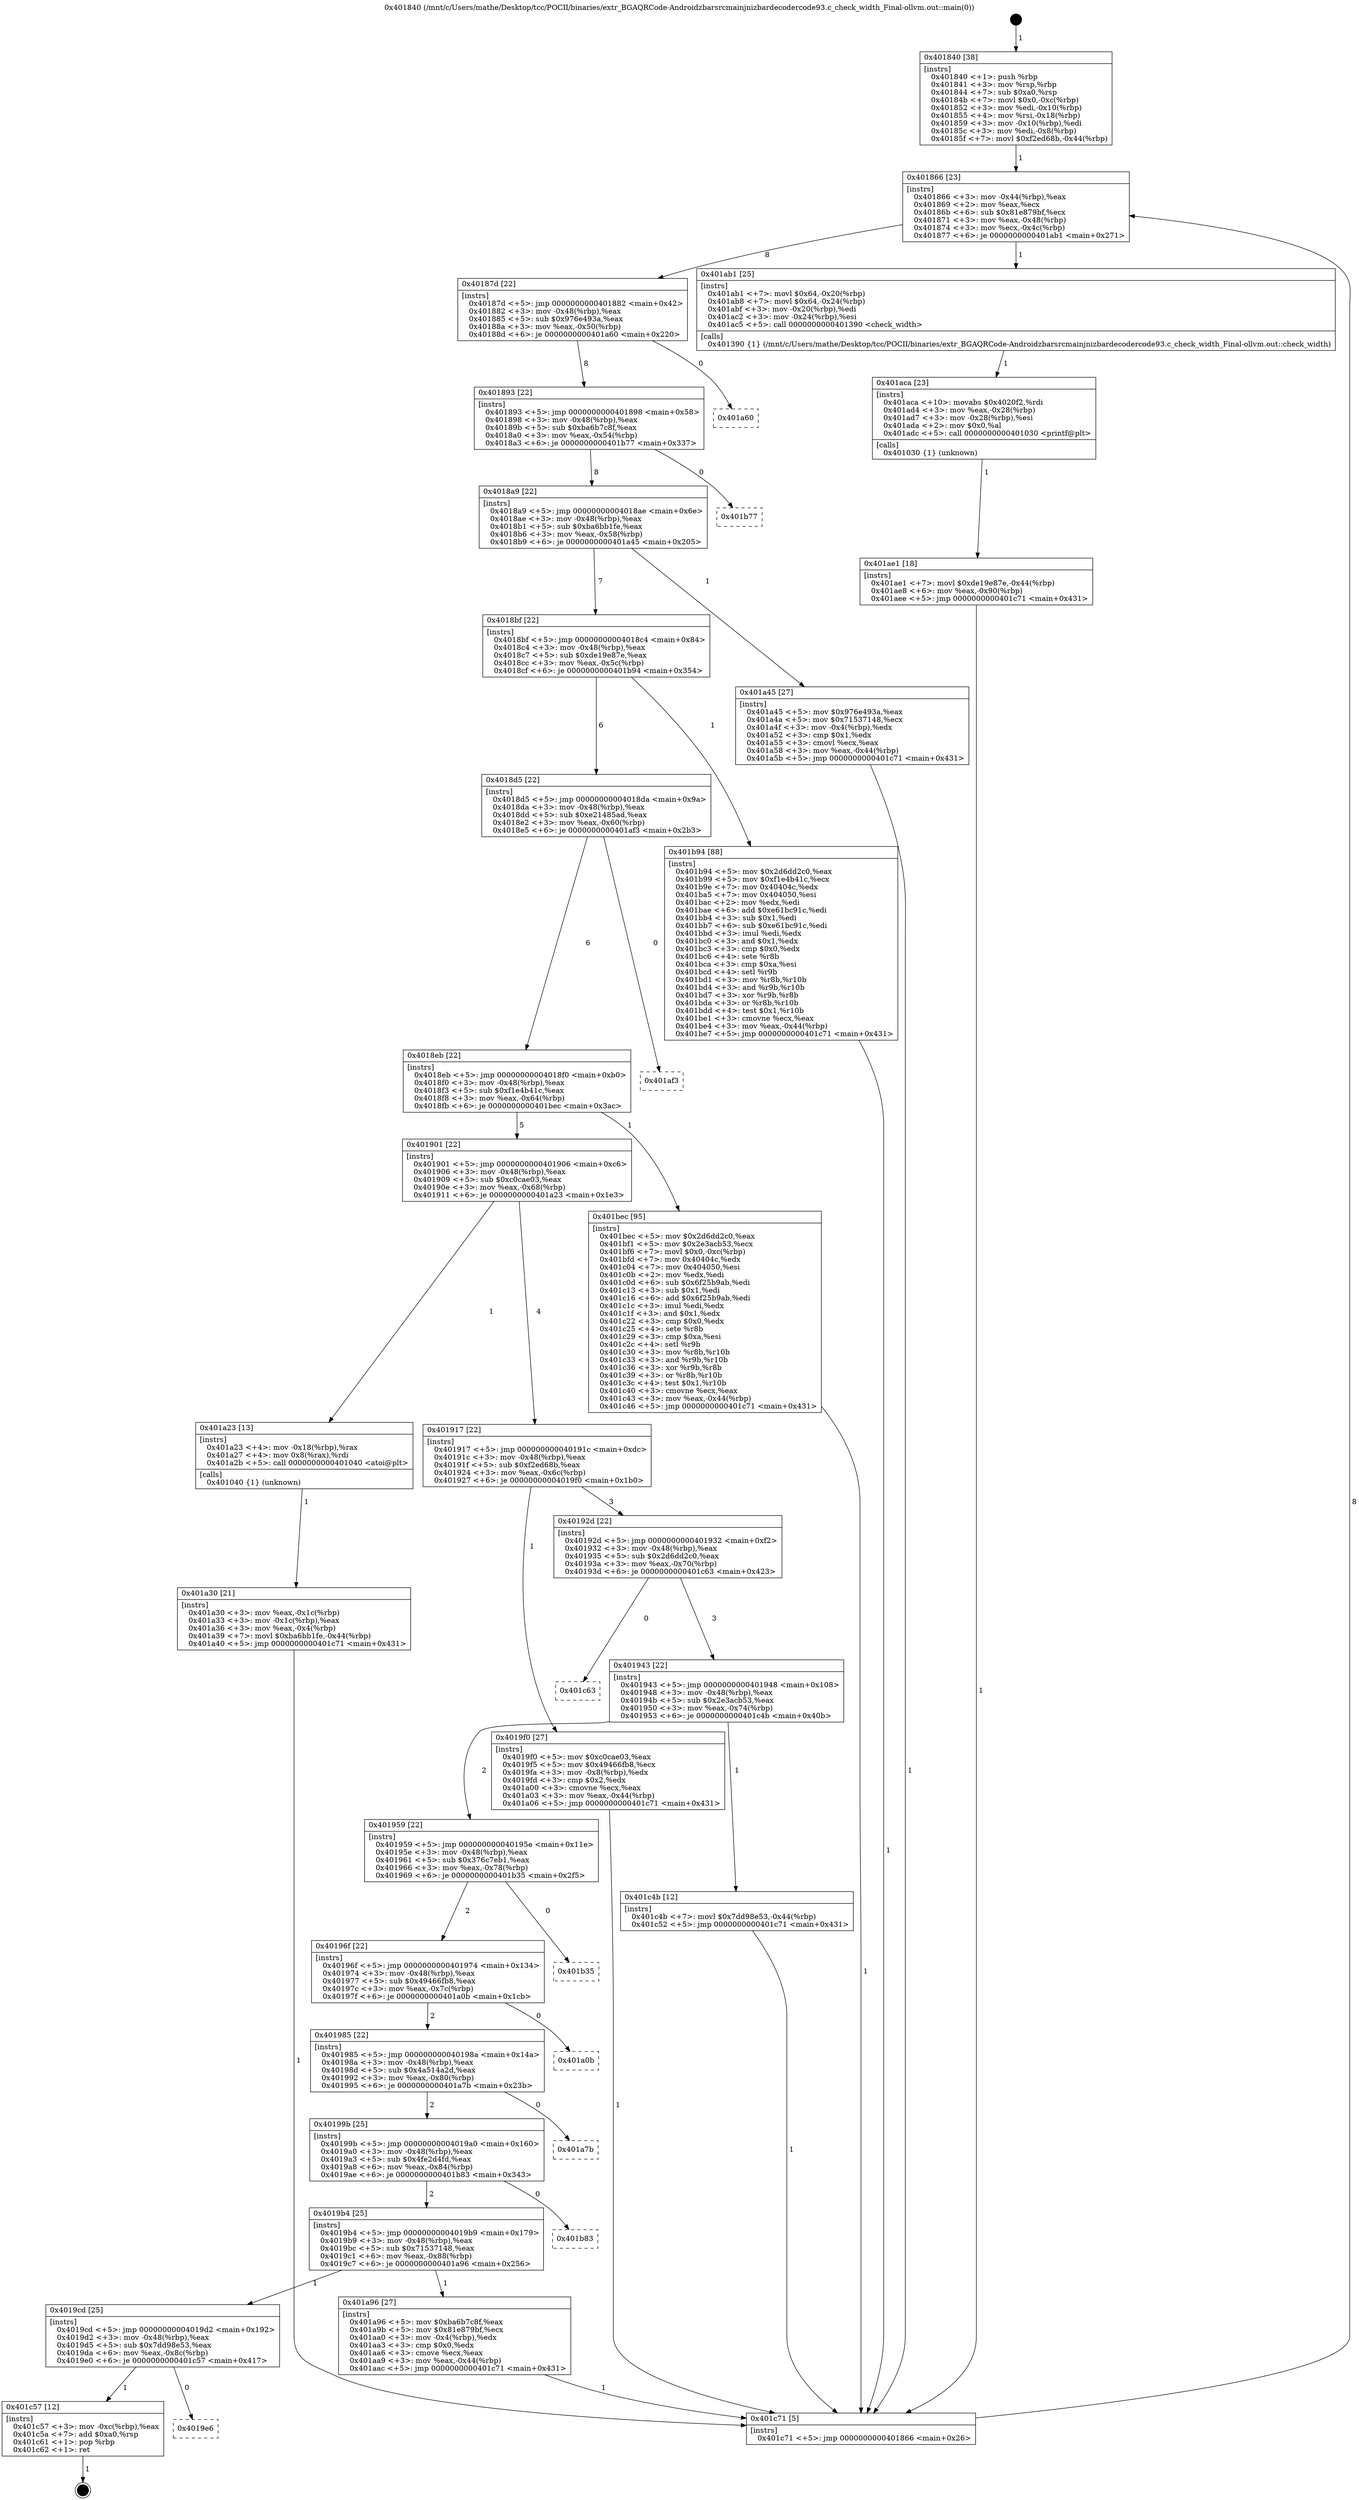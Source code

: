 digraph "0x401840" {
  label = "0x401840 (/mnt/c/Users/mathe/Desktop/tcc/POCII/binaries/extr_BGAQRCode-Androidzbarsrcmainjnizbardecodercode93.c_check_width_Final-ollvm.out::main(0))"
  labelloc = "t"
  node[shape=record]

  Entry [label="",width=0.3,height=0.3,shape=circle,fillcolor=black,style=filled]
  "0x401866" [label="{
     0x401866 [23]\l
     | [instrs]\l
     &nbsp;&nbsp;0x401866 \<+3\>: mov -0x44(%rbp),%eax\l
     &nbsp;&nbsp;0x401869 \<+2\>: mov %eax,%ecx\l
     &nbsp;&nbsp;0x40186b \<+6\>: sub $0x81e879bf,%ecx\l
     &nbsp;&nbsp;0x401871 \<+3\>: mov %eax,-0x48(%rbp)\l
     &nbsp;&nbsp;0x401874 \<+3\>: mov %ecx,-0x4c(%rbp)\l
     &nbsp;&nbsp;0x401877 \<+6\>: je 0000000000401ab1 \<main+0x271\>\l
  }"]
  "0x401ab1" [label="{
     0x401ab1 [25]\l
     | [instrs]\l
     &nbsp;&nbsp;0x401ab1 \<+7\>: movl $0x64,-0x20(%rbp)\l
     &nbsp;&nbsp;0x401ab8 \<+7\>: movl $0x64,-0x24(%rbp)\l
     &nbsp;&nbsp;0x401abf \<+3\>: mov -0x20(%rbp),%edi\l
     &nbsp;&nbsp;0x401ac2 \<+3\>: mov -0x24(%rbp),%esi\l
     &nbsp;&nbsp;0x401ac5 \<+5\>: call 0000000000401390 \<check_width\>\l
     | [calls]\l
     &nbsp;&nbsp;0x401390 \{1\} (/mnt/c/Users/mathe/Desktop/tcc/POCII/binaries/extr_BGAQRCode-Androidzbarsrcmainjnizbardecodercode93.c_check_width_Final-ollvm.out::check_width)\l
  }"]
  "0x40187d" [label="{
     0x40187d [22]\l
     | [instrs]\l
     &nbsp;&nbsp;0x40187d \<+5\>: jmp 0000000000401882 \<main+0x42\>\l
     &nbsp;&nbsp;0x401882 \<+3\>: mov -0x48(%rbp),%eax\l
     &nbsp;&nbsp;0x401885 \<+5\>: sub $0x976e493a,%eax\l
     &nbsp;&nbsp;0x40188a \<+3\>: mov %eax,-0x50(%rbp)\l
     &nbsp;&nbsp;0x40188d \<+6\>: je 0000000000401a60 \<main+0x220\>\l
  }"]
  Exit [label="",width=0.3,height=0.3,shape=circle,fillcolor=black,style=filled,peripheries=2]
  "0x401a60" [label="{
     0x401a60\l
  }", style=dashed]
  "0x401893" [label="{
     0x401893 [22]\l
     | [instrs]\l
     &nbsp;&nbsp;0x401893 \<+5\>: jmp 0000000000401898 \<main+0x58\>\l
     &nbsp;&nbsp;0x401898 \<+3\>: mov -0x48(%rbp),%eax\l
     &nbsp;&nbsp;0x40189b \<+5\>: sub $0xba6b7c8f,%eax\l
     &nbsp;&nbsp;0x4018a0 \<+3\>: mov %eax,-0x54(%rbp)\l
     &nbsp;&nbsp;0x4018a3 \<+6\>: je 0000000000401b77 \<main+0x337\>\l
  }"]
  "0x4019e6" [label="{
     0x4019e6\l
  }", style=dashed]
  "0x401b77" [label="{
     0x401b77\l
  }", style=dashed]
  "0x4018a9" [label="{
     0x4018a9 [22]\l
     | [instrs]\l
     &nbsp;&nbsp;0x4018a9 \<+5\>: jmp 00000000004018ae \<main+0x6e\>\l
     &nbsp;&nbsp;0x4018ae \<+3\>: mov -0x48(%rbp),%eax\l
     &nbsp;&nbsp;0x4018b1 \<+5\>: sub $0xba6bb1fe,%eax\l
     &nbsp;&nbsp;0x4018b6 \<+3\>: mov %eax,-0x58(%rbp)\l
     &nbsp;&nbsp;0x4018b9 \<+6\>: je 0000000000401a45 \<main+0x205\>\l
  }"]
  "0x401c57" [label="{
     0x401c57 [12]\l
     | [instrs]\l
     &nbsp;&nbsp;0x401c57 \<+3\>: mov -0xc(%rbp),%eax\l
     &nbsp;&nbsp;0x401c5a \<+7\>: add $0xa0,%rsp\l
     &nbsp;&nbsp;0x401c61 \<+1\>: pop %rbp\l
     &nbsp;&nbsp;0x401c62 \<+1\>: ret\l
  }"]
  "0x401a45" [label="{
     0x401a45 [27]\l
     | [instrs]\l
     &nbsp;&nbsp;0x401a45 \<+5\>: mov $0x976e493a,%eax\l
     &nbsp;&nbsp;0x401a4a \<+5\>: mov $0x71537148,%ecx\l
     &nbsp;&nbsp;0x401a4f \<+3\>: mov -0x4(%rbp),%edx\l
     &nbsp;&nbsp;0x401a52 \<+3\>: cmp $0x1,%edx\l
     &nbsp;&nbsp;0x401a55 \<+3\>: cmovl %ecx,%eax\l
     &nbsp;&nbsp;0x401a58 \<+3\>: mov %eax,-0x44(%rbp)\l
     &nbsp;&nbsp;0x401a5b \<+5\>: jmp 0000000000401c71 \<main+0x431\>\l
  }"]
  "0x4018bf" [label="{
     0x4018bf [22]\l
     | [instrs]\l
     &nbsp;&nbsp;0x4018bf \<+5\>: jmp 00000000004018c4 \<main+0x84\>\l
     &nbsp;&nbsp;0x4018c4 \<+3\>: mov -0x48(%rbp),%eax\l
     &nbsp;&nbsp;0x4018c7 \<+5\>: sub $0xde19e87e,%eax\l
     &nbsp;&nbsp;0x4018cc \<+3\>: mov %eax,-0x5c(%rbp)\l
     &nbsp;&nbsp;0x4018cf \<+6\>: je 0000000000401b94 \<main+0x354\>\l
  }"]
  "0x401ae1" [label="{
     0x401ae1 [18]\l
     | [instrs]\l
     &nbsp;&nbsp;0x401ae1 \<+7\>: movl $0xde19e87e,-0x44(%rbp)\l
     &nbsp;&nbsp;0x401ae8 \<+6\>: mov %eax,-0x90(%rbp)\l
     &nbsp;&nbsp;0x401aee \<+5\>: jmp 0000000000401c71 \<main+0x431\>\l
  }"]
  "0x401b94" [label="{
     0x401b94 [88]\l
     | [instrs]\l
     &nbsp;&nbsp;0x401b94 \<+5\>: mov $0x2d6dd2c0,%eax\l
     &nbsp;&nbsp;0x401b99 \<+5\>: mov $0xf1e4b41c,%ecx\l
     &nbsp;&nbsp;0x401b9e \<+7\>: mov 0x40404c,%edx\l
     &nbsp;&nbsp;0x401ba5 \<+7\>: mov 0x404050,%esi\l
     &nbsp;&nbsp;0x401bac \<+2\>: mov %edx,%edi\l
     &nbsp;&nbsp;0x401bae \<+6\>: add $0xe61bc91c,%edi\l
     &nbsp;&nbsp;0x401bb4 \<+3\>: sub $0x1,%edi\l
     &nbsp;&nbsp;0x401bb7 \<+6\>: sub $0xe61bc91c,%edi\l
     &nbsp;&nbsp;0x401bbd \<+3\>: imul %edi,%edx\l
     &nbsp;&nbsp;0x401bc0 \<+3\>: and $0x1,%edx\l
     &nbsp;&nbsp;0x401bc3 \<+3\>: cmp $0x0,%edx\l
     &nbsp;&nbsp;0x401bc6 \<+4\>: sete %r8b\l
     &nbsp;&nbsp;0x401bca \<+3\>: cmp $0xa,%esi\l
     &nbsp;&nbsp;0x401bcd \<+4\>: setl %r9b\l
     &nbsp;&nbsp;0x401bd1 \<+3\>: mov %r8b,%r10b\l
     &nbsp;&nbsp;0x401bd4 \<+3\>: and %r9b,%r10b\l
     &nbsp;&nbsp;0x401bd7 \<+3\>: xor %r9b,%r8b\l
     &nbsp;&nbsp;0x401bda \<+3\>: or %r8b,%r10b\l
     &nbsp;&nbsp;0x401bdd \<+4\>: test $0x1,%r10b\l
     &nbsp;&nbsp;0x401be1 \<+3\>: cmovne %ecx,%eax\l
     &nbsp;&nbsp;0x401be4 \<+3\>: mov %eax,-0x44(%rbp)\l
     &nbsp;&nbsp;0x401be7 \<+5\>: jmp 0000000000401c71 \<main+0x431\>\l
  }"]
  "0x4018d5" [label="{
     0x4018d5 [22]\l
     | [instrs]\l
     &nbsp;&nbsp;0x4018d5 \<+5\>: jmp 00000000004018da \<main+0x9a\>\l
     &nbsp;&nbsp;0x4018da \<+3\>: mov -0x48(%rbp),%eax\l
     &nbsp;&nbsp;0x4018dd \<+5\>: sub $0xe21485ad,%eax\l
     &nbsp;&nbsp;0x4018e2 \<+3\>: mov %eax,-0x60(%rbp)\l
     &nbsp;&nbsp;0x4018e5 \<+6\>: je 0000000000401af3 \<main+0x2b3\>\l
  }"]
  "0x401aca" [label="{
     0x401aca [23]\l
     | [instrs]\l
     &nbsp;&nbsp;0x401aca \<+10\>: movabs $0x4020f2,%rdi\l
     &nbsp;&nbsp;0x401ad4 \<+3\>: mov %eax,-0x28(%rbp)\l
     &nbsp;&nbsp;0x401ad7 \<+3\>: mov -0x28(%rbp),%esi\l
     &nbsp;&nbsp;0x401ada \<+2\>: mov $0x0,%al\l
     &nbsp;&nbsp;0x401adc \<+5\>: call 0000000000401030 \<printf@plt\>\l
     | [calls]\l
     &nbsp;&nbsp;0x401030 \{1\} (unknown)\l
  }"]
  "0x401af3" [label="{
     0x401af3\l
  }", style=dashed]
  "0x4018eb" [label="{
     0x4018eb [22]\l
     | [instrs]\l
     &nbsp;&nbsp;0x4018eb \<+5\>: jmp 00000000004018f0 \<main+0xb0\>\l
     &nbsp;&nbsp;0x4018f0 \<+3\>: mov -0x48(%rbp),%eax\l
     &nbsp;&nbsp;0x4018f3 \<+5\>: sub $0xf1e4b41c,%eax\l
     &nbsp;&nbsp;0x4018f8 \<+3\>: mov %eax,-0x64(%rbp)\l
     &nbsp;&nbsp;0x4018fb \<+6\>: je 0000000000401bec \<main+0x3ac\>\l
  }"]
  "0x4019cd" [label="{
     0x4019cd [25]\l
     | [instrs]\l
     &nbsp;&nbsp;0x4019cd \<+5\>: jmp 00000000004019d2 \<main+0x192\>\l
     &nbsp;&nbsp;0x4019d2 \<+3\>: mov -0x48(%rbp),%eax\l
     &nbsp;&nbsp;0x4019d5 \<+5\>: sub $0x7dd98e53,%eax\l
     &nbsp;&nbsp;0x4019da \<+6\>: mov %eax,-0x8c(%rbp)\l
     &nbsp;&nbsp;0x4019e0 \<+6\>: je 0000000000401c57 \<main+0x417\>\l
  }"]
  "0x401bec" [label="{
     0x401bec [95]\l
     | [instrs]\l
     &nbsp;&nbsp;0x401bec \<+5\>: mov $0x2d6dd2c0,%eax\l
     &nbsp;&nbsp;0x401bf1 \<+5\>: mov $0x2e3acb53,%ecx\l
     &nbsp;&nbsp;0x401bf6 \<+7\>: movl $0x0,-0xc(%rbp)\l
     &nbsp;&nbsp;0x401bfd \<+7\>: mov 0x40404c,%edx\l
     &nbsp;&nbsp;0x401c04 \<+7\>: mov 0x404050,%esi\l
     &nbsp;&nbsp;0x401c0b \<+2\>: mov %edx,%edi\l
     &nbsp;&nbsp;0x401c0d \<+6\>: sub $0x6f25b9ab,%edi\l
     &nbsp;&nbsp;0x401c13 \<+3\>: sub $0x1,%edi\l
     &nbsp;&nbsp;0x401c16 \<+6\>: add $0x6f25b9ab,%edi\l
     &nbsp;&nbsp;0x401c1c \<+3\>: imul %edi,%edx\l
     &nbsp;&nbsp;0x401c1f \<+3\>: and $0x1,%edx\l
     &nbsp;&nbsp;0x401c22 \<+3\>: cmp $0x0,%edx\l
     &nbsp;&nbsp;0x401c25 \<+4\>: sete %r8b\l
     &nbsp;&nbsp;0x401c29 \<+3\>: cmp $0xa,%esi\l
     &nbsp;&nbsp;0x401c2c \<+4\>: setl %r9b\l
     &nbsp;&nbsp;0x401c30 \<+3\>: mov %r8b,%r10b\l
     &nbsp;&nbsp;0x401c33 \<+3\>: and %r9b,%r10b\l
     &nbsp;&nbsp;0x401c36 \<+3\>: xor %r9b,%r8b\l
     &nbsp;&nbsp;0x401c39 \<+3\>: or %r8b,%r10b\l
     &nbsp;&nbsp;0x401c3c \<+4\>: test $0x1,%r10b\l
     &nbsp;&nbsp;0x401c40 \<+3\>: cmovne %ecx,%eax\l
     &nbsp;&nbsp;0x401c43 \<+3\>: mov %eax,-0x44(%rbp)\l
     &nbsp;&nbsp;0x401c46 \<+5\>: jmp 0000000000401c71 \<main+0x431\>\l
  }"]
  "0x401901" [label="{
     0x401901 [22]\l
     | [instrs]\l
     &nbsp;&nbsp;0x401901 \<+5\>: jmp 0000000000401906 \<main+0xc6\>\l
     &nbsp;&nbsp;0x401906 \<+3\>: mov -0x48(%rbp),%eax\l
     &nbsp;&nbsp;0x401909 \<+5\>: sub $0xc0cae03,%eax\l
     &nbsp;&nbsp;0x40190e \<+3\>: mov %eax,-0x68(%rbp)\l
     &nbsp;&nbsp;0x401911 \<+6\>: je 0000000000401a23 \<main+0x1e3\>\l
  }"]
  "0x401a96" [label="{
     0x401a96 [27]\l
     | [instrs]\l
     &nbsp;&nbsp;0x401a96 \<+5\>: mov $0xba6b7c8f,%eax\l
     &nbsp;&nbsp;0x401a9b \<+5\>: mov $0x81e879bf,%ecx\l
     &nbsp;&nbsp;0x401aa0 \<+3\>: mov -0x4(%rbp),%edx\l
     &nbsp;&nbsp;0x401aa3 \<+3\>: cmp $0x0,%edx\l
     &nbsp;&nbsp;0x401aa6 \<+3\>: cmove %ecx,%eax\l
     &nbsp;&nbsp;0x401aa9 \<+3\>: mov %eax,-0x44(%rbp)\l
     &nbsp;&nbsp;0x401aac \<+5\>: jmp 0000000000401c71 \<main+0x431\>\l
  }"]
  "0x401a23" [label="{
     0x401a23 [13]\l
     | [instrs]\l
     &nbsp;&nbsp;0x401a23 \<+4\>: mov -0x18(%rbp),%rax\l
     &nbsp;&nbsp;0x401a27 \<+4\>: mov 0x8(%rax),%rdi\l
     &nbsp;&nbsp;0x401a2b \<+5\>: call 0000000000401040 \<atoi@plt\>\l
     | [calls]\l
     &nbsp;&nbsp;0x401040 \{1\} (unknown)\l
  }"]
  "0x401917" [label="{
     0x401917 [22]\l
     | [instrs]\l
     &nbsp;&nbsp;0x401917 \<+5\>: jmp 000000000040191c \<main+0xdc\>\l
     &nbsp;&nbsp;0x40191c \<+3\>: mov -0x48(%rbp),%eax\l
     &nbsp;&nbsp;0x40191f \<+5\>: sub $0xf2ed68b,%eax\l
     &nbsp;&nbsp;0x401924 \<+3\>: mov %eax,-0x6c(%rbp)\l
     &nbsp;&nbsp;0x401927 \<+6\>: je 00000000004019f0 \<main+0x1b0\>\l
  }"]
  "0x4019b4" [label="{
     0x4019b4 [25]\l
     | [instrs]\l
     &nbsp;&nbsp;0x4019b4 \<+5\>: jmp 00000000004019b9 \<main+0x179\>\l
     &nbsp;&nbsp;0x4019b9 \<+3\>: mov -0x48(%rbp),%eax\l
     &nbsp;&nbsp;0x4019bc \<+5\>: sub $0x71537148,%eax\l
     &nbsp;&nbsp;0x4019c1 \<+6\>: mov %eax,-0x88(%rbp)\l
     &nbsp;&nbsp;0x4019c7 \<+6\>: je 0000000000401a96 \<main+0x256\>\l
  }"]
  "0x4019f0" [label="{
     0x4019f0 [27]\l
     | [instrs]\l
     &nbsp;&nbsp;0x4019f0 \<+5\>: mov $0xc0cae03,%eax\l
     &nbsp;&nbsp;0x4019f5 \<+5\>: mov $0x49466fb8,%ecx\l
     &nbsp;&nbsp;0x4019fa \<+3\>: mov -0x8(%rbp),%edx\l
     &nbsp;&nbsp;0x4019fd \<+3\>: cmp $0x2,%edx\l
     &nbsp;&nbsp;0x401a00 \<+3\>: cmovne %ecx,%eax\l
     &nbsp;&nbsp;0x401a03 \<+3\>: mov %eax,-0x44(%rbp)\l
     &nbsp;&nbsp;0x401a06 \<+5\>: jmp 0000000000401c71 \<main+0x431\>\l
  }"]
  "0x40192d" [label="{
     0x40192d [22]\l
     | [instrs]\l
     &nbsp;&nbsp;0x40192d \<+5\>: jmp 0000000000401932 \<main+0xf2\>\l
     &nbsp;&nbsp;0x401932 \<+3\>: mov -0x48(%rbp),%eax\l
     &nbsp;&nbsp;0x401935 \<+5\>: sub $0x2d6dd2c0,%eax\l
     &nbsp;&nbsp;0x40193a \<+3\>: mov %eax,-0x70(%rbp)\l
     &nbsp;&nbsp;0x40193d \<+6\>: je 0000000000401c63 \<main+0x423\>\l
  }"]
  "0x401c71" [label="{
     0x401c71 [5]\l
     | [instrs]\l
     &nbsp;&nbsp;0x401c71 \<+5\>: jmp 0000000000401866 \<main+0x26\>\l
  }"]
  "0x401840" [label="{
     0x401840 [38]\l
     | [instrs]\l
     &nbsp;&nbsp;0x401840 \<+1\>: push %rbp\l
     &nbsp;&nbsp;0x401841 \<+3\>: mov %rsp,%rbp\l
     &nbsp;&nbsp;0x401844 \<+7\>: sub $0xa0,%rsp\l
     &nbsp;&nbsp;0x40184b \<+7\>: movl $0x0,-0xc(%rbp)\l
     &nbsp;&nbsp;0x401852 \<+3\>: mov %edi,-0x10(%rbp)\l
     &nbsp;&nbsp;0x401855 \<+4\>: mov %rsi,-0x18(%rbp)\l
     &nbsp;&nbsp;0x401859 \<+3\>: mov -0x10(%rbp),%edi\l
     &nbsp;&nbsp;0x40185c \<+3\>: mov %edi,-0x8(%rbp)\l
     &nbsp;&nbsp;0x40185f \<+7\>: movl $0xf2ed68b,-0x44(%rbp)\l
  }"]
  "0x401a30" [label="{
     0x401a30 [21]\l
     | [instrs]\l
     &nbsp;&nbsp;0x401a30 \<+3\>: mov %eax,-0x1c(%rbp)\l
     &nbsp;&nbsp;0x401a33 \<+3\>: mov -0x1c(%rbp),%eax\l
     &nbsp;&nbsp;0x401a36 \<+3\>: mov %eax,-0x4(%rbp)\l
     &nbsp;&nbsp;0x401a39 \<+7\>: movl $0xba6bb1fe,-0x44(%rbp)\l
     &nbsp;&nbsp;0x401a40 \<+5\>: jmp 0000000000401c71 \<main+0x431\>\l
  }"]
  "0x401b83" [label="{
     0x401b83\l
  }", style=dashed]
  "0x401c63" [label="{
     0x401c63\l
  }", style=dashed]
  "0x401943" [label="{
     0x401943 [22]\l
     | [instrs]\l
     &nbsp;&nbsp;0x401943 \<+5\>: jmp 0000000000401948 \<main+0x108\>\l
     &nbsp;&nbsp;0x401948 \<+3\>: mov -0x48(%rbp),%eax\l
     &nbsp;&nbsp;0x40194b \<+5\>: sub $0x2e3acb53,%eax\l
     &nbsp;&nbsp;0x401950 \<+3\>: mov %eax,-0x74(%rbp)\l
     &nbsp;&nbsp;0x401953 \<+6\>: je 0000000000401c4b \<main+0x40b\>\l
  }"]
  "0x40199b" [label="{
     0x40199b [25]\l
     | [instrs]\l
     &nbsp;&nbsp;0x40199b \<+5\>: jmp 00000000004019a0 \<main+0x160\>\l
     &nbsp;&nbsp;0x4019a0 \<+3\>: mov -0x48(%rbp),%eax\l
     &nbsp;&nbsp;0x4019a3 \<+5\>: sub $0x4fe2d4fd,%eax\l
     &nbsp;&nbsp;0x4019a8 \<+6\>: mov %eax,-0x84(%rbp)\l
     &nbsp;&nbsp;0x4019ae \<+6\>: je 0000000000401b83 \<main+0x343\>\l
  }"]
  "0x401c4b" [label="{
     0x401c4b [12]\l
     | [instrs]\l
     &nbsp;&nbsp;0x401c4b \<+7\>: movl $0x7dd98e53,-0x44(%rbp)\l
     &nbsp;&nbsp;0x401c52 \<+5\>: jmp 0000000000401c71 \<main+0x431\>\l
  }"]
  "0x401959" [label="{
     0x401959 [22]\l
     | [instrs]\l
     &nbsp;&nbsp;0x401959 \<+5\>: jmp 000000000040195e \<main+0x11e\>\l
     &nbsp;&nbsp;0x40195e \<+3\>: mov -0x48(%rbp),%eax\l
     &nbsp;&nbsp;0x401961 \<+5\>: sub $0x376c7eb1,%eax\l
     &nbsp;&nbsp;0x401966 \<+3\>: mov %eax,-0x78(%rbp)\l
     &nbsp;&nbsp;0x401969 \<+6\>: je 0000000000401b35 \<main+0x2f5\>\l
  }"]
  "0x401a7b" [label="{
     0x401a7b\l
  }", style=dashed]
  "0x401b35" [label="{
     0x401b35\l
  }", style=dashed]
  "0x40196f" [label="{
     0x40196f [22]\l
     | [instrs]\l
     &nbsp;&nbsp;0x40196f \<+5\>: jmp 0000000000401974 \<main+0x134\>\l
     &nbsp;&nbsp;0x401974 \<+3\>: mov -0x48(%rbp),%eax\l
     &nbsp;&nbsp;0x401977 \<+5\>: sub $0x49466fb8,%eax\l
     &nbsp;&nbsp;0x40197c \<+3\>: mov %eax,-0x7c(%rbp)\l
     &nbsp;&nbsp;0x40197f \<+6\>: je 0000000000401a0b \<main+0x1cb\>\l
  }"]
  "0x401985" [label="{
     0x401985 [22]\l
     | [instrs]\l
     &nbsp;&nbsp;0x401985 \<+5\>: jmp 000000000040198a \<main+0x14a\>\l
     &nbsp;&nbsp;0x40198a \<+3\>: mov -0x48(%rbp),%eax\l
     &nbsp;&nbsp;0x40198d \<+5\>: sub $0x4a514a2d,%eax\l
     &nbsp;&nbsp;0x401992 \<+3\>: mov %eax,-0x80(%rbp)\l
     &nbsp;&nbsp;0x401995 \<+6\>: je 0000000000401a7b \<main+0x23b\>\l
  }"]
  "0x401a0b" [label="{
     0x401a0b\l
  }", style=dashed]
  Entry -> "0x401840" [label=" 1"]
  "0x401866" -> "0x401ab1" [label=" 1"]
  "0x401866" -> "0x40187d" [label=" 8"]
  "0x401c57" -> Exit [label=" 1"]
  "0x40187d" -> "0x401a60" [label=" 0"]
  "0x40187d" -> "0x401893" [label=" 8"]
  "0x4019cd" -> "0x4019e6" [label=" 0"]
  "0x401893" -> "0x401b77" [label=" 0"]
  "0x401893" -> "0x4018a9" [label=" 8"]
  "0x4019cd" -> "0x401c57" [label=" 1"]
  "0x4018a9" -> "0x401a45" [label=" 1"]
  "0x4018a9" -> "0x4018bf" [label=" 7"]
  "0x401c4b" -> "0x401c71" [label=" 1"]
  "0x4018bf" -> "0x401b94" [label=" 1"]
  "0x4018bf" -> "0x4018d5" [label=" 6"]
  "0x401bec" -> "0x401c71" [label=" 1"]
  "0x4018d5" -> "0x401af3" [label=" 0"]
  "0x4018d5" -> "0x4018eb" [label=" 6"]
  "0x401b94" -> "0x401c71" [label=" 1"]
  "0x4018eb" -> "0x401bec" [label=" 1"]
  "0x4018eb" -> "0x401901" [label=" 5"]
  "0x401ae1" -> "0x401c71" [label=" 1"]
  "0x401901" -> "0x401a23" [label=" 1"]
  "0x401901" -> "0x401917" [label=" 4"]
  "0x401aca" -> "0x401ae1" [label=" 1"]
  "0x401917" -> "0x4019f0" [label=" 1"]
  "0x401917" -> "0x40192d" [label=" 3"]
  "0x4019f0" -> "0x401c71" [label=" 1"]
  "0x401840" -> "0x401866" [label=" 1"]
  "0x401c71" -> "0x401866" [label=" 8"]
  "0x401a23" -> "0x401a30" [label=" 1"]
  "0x401a30" -> "0x401c71" [label=" 1"]
  "0x401a45" -> "0x401c71" [label=" 1"]
  "0x401a96" -> "0x401c71" [label=" 1"]
  "0x40192d" -> "0x401c63" [label=" 0"]
  "0x40192d" -> "0x401943" [label=" 3"]
  "0x4019b4" -> "0x4019cd" [label=" 1"]
  "0x401943" -> "0x401c4b" [label=" 1"]
  "0x401943" -> "0x401959" [label=" 2"]
  "0x401ab1" -> "0x401aca" [label=" 1"]
  "0x401959" -> "0x401b35" [label=" 0"]
  "0x401959" -> "0x40196f" [label=" 2"]
  "0x40199b" -> "0x4019b4" [label=" 2"]
  "0x40196f" -> "0x401a0b" [label=" 0"]
  "0x40196f" -> "0x401985" [label=" 2"]
  "0x40199b" -> "0x401b83" [label=" 0"]
  "0x401985" -> "0x401a7b" [label=" 0"]
  "0x401985" -> "0x40199b" [label=" 2"]
  "0x4019b4" -> "0x401a96" [label=" 1"]
}
